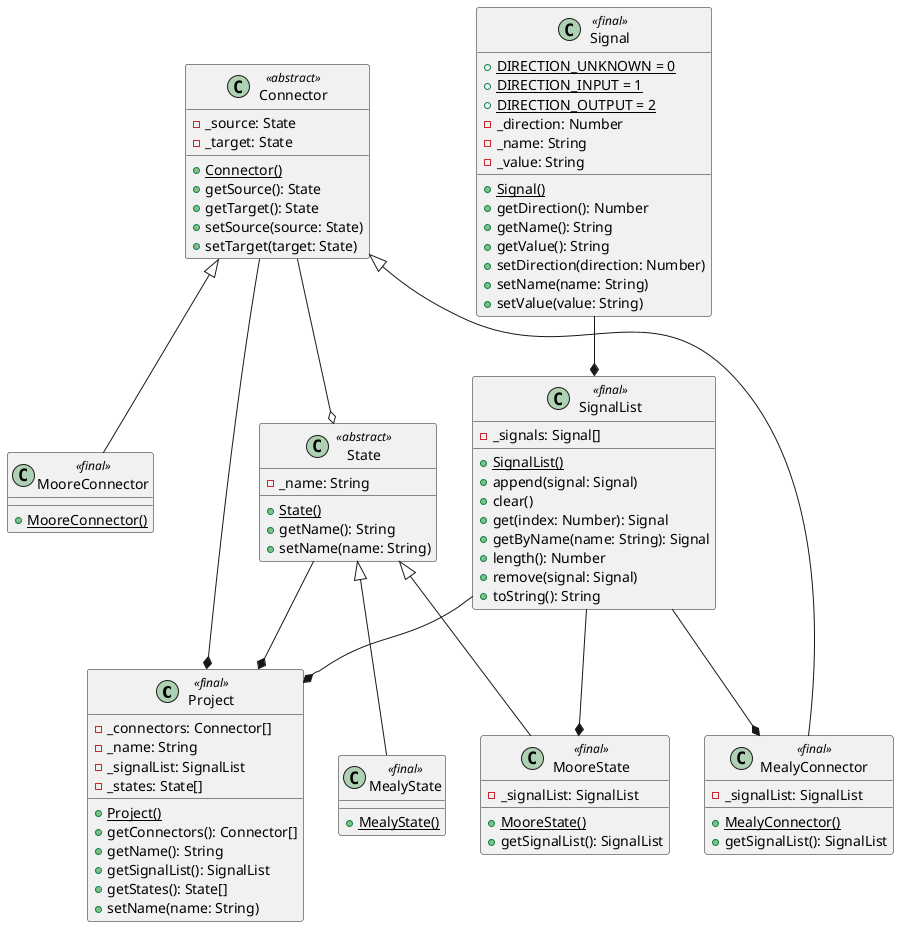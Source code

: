 @startuml

class Project <<final>> {
    - _connectors: Connector[]
    - _name: String
    - _signalList: SignalList
    - _states: State[]
    + {static} Project()
    + getConnectors(): Connector[]
    + getName(): String
    + getSignalList(): SignalList
    + getStates(): State[]
    + setName(name: String)
}

class State <<abstract>> {
    - _name: String
    + {static} State()
    + getName(): String
    + setName(name: String)
}

class MealyState <<final>> extends State {
    + {static} MealyState()
}

class MooreState <<final>> extends State {
    - _signalList: SignalList
    + {static} MooreState()
    + getSignalList(): SignalList
}

class Connector <<abstract>> {
    - _source: State
    - _target: State
    + {static} Connector()
    + getSource(): State
    + getTarget(): State
    + setSource(source: State)
    + setTarget(target: State)
}

class MealyConnector <<final>> extends Connector {
    - _signalList: SignalList
    + {static} MealyConnector()
    + getSignalList(): SignalList
}

class MooreConnector <<final>> extends Connector {
    + {static} MooreConnector()
}

class SignalList <<final>> {
    - _signals: Signal[]
    + {static} SignalList()
    + append(signal: Signal)
    + clear()
    + get(index: Number): Signal
    + getByName(name: String): Signal
    + length(): Number
    + remove(signal: Signal)
    + toString(): String
}

class Signal <<final>> {
    + {static} DIRECTION_UNKNOWN = 0
    + {static} DIRECTION_INPUT = 1
    + {static} DIRECTION_OUTPUT = 2
    - _direction: Number
    - _name: String
    - _value: String
    + {static} Signal()
    + getDirection(): Number
    + getName(): String
    + getValue(): String
    + setDirection(direction: Number)
    + setName(name: String)
    + setValue(value: String)
}

Connector --* Project
Connector --o State
Signal --* SignalList
SignalList --* MealyConnector
SignalList --* MooreState
SignalList --* Project
State --* Project

@enduml